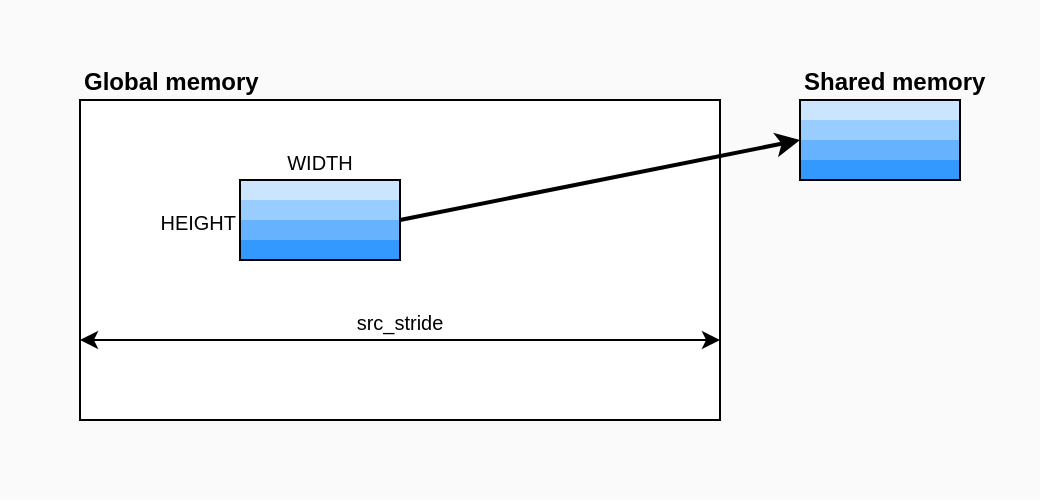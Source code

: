 <mxfile version="26.2.14">
  <diagram name="Page-1" id="mTRPaGfIs2r68YaqRrBq">
    <mxGraphModel dx="967" dy="656" grid="1" gridSize="10" guides="1" tooltips="1" connect="1" arrows="1" fold="1" page="1" pageScale="1" pageWidth="827" pageHeight="1169" math="0" shadow="0">
      <root>
        <mxCell id="0" />
        <mxCell id="1" parent="0" />
        <mxCell id="a5m-hGnALrJPA8emmWYi-24" value="" style="rounded=0;whiteSpace=wrap;html=1;strokeColor=none;fillColor=light-dark(#fafafa, #ededed);" vertex="1" parent="1">
          <mxGeometry x="80" y="70" width="520" height="250" as="geometry" />
        </mxCell>
        <mxCell id="a5m-hGnALrJPA8emmWYi-1" value="" style="rounded=0;whiteSpace=wrap;html=1;fillColor=default;" vertex="1" parent="1">
          <mxGeometry x="120" y="120" width="320" height="160" as="geometry" />
        </mxCell>
        <mxCell id="a5m-hGnALrJPA8emmWYi-3" value="Global memory" style="text;html=1;align=left;verticalAlign=bottom;whiteSpace=wrap;rounded=0;fontStyle=1;fontColor=default;" vertex="1" parent="1">
          <mxGeometry x="120" y="90" width="100" height="30" as="geometry" />
        </mxCell>
        <mxCell id="a5m-hGnALrJPA8emmWYi-4" value="" style="rounded=0;whiteSpace=wrap;html=1;fillColor=#CCE5FF;strokeColor=none;" vertex="1" parent="1">
          <mxGeometry x="200" y="160" width="80" height="10" as="geometry" />
        </mxCell>
        <mxCell id="a5m-hGnALrJPA8emmWYi-5" value="" style="rounded=0;whiteSpace=wrap;html=1;fillColor=#99CCFF;strokeColor=none;" vertex="1" parent="1">
          <mxGeometry x="200" y="170" width="80" height="10" as="geometry" />
        </mxCell>
        <mxCell id="a5m-hGnALrJPA8emmWYi-6" value="" style="rounded=0;whiteSpace=wrap;html=1;fillColor=#66B2FF;strokeColor=none;" vertex="1" parent="1">
          <mxGeometry x="200" y="180" width="80" height="10" as="geometry" />
        </mxCell>
        <mxCell id="a5m-hGnALrJPA8emmWYi-7" value="" style="rounded=0;whiteSpace=wrap;html=1;fillColor=#3399FF;strokeColor=none;" vertex="1" parent="1">
          <mxGeometry x="200" y="190" width="80" height="10" as="geometry" />
        </mxCell>
        <mxCell id="a5m-hGnALrJPA8emmWYi-8" value="" style="rounded=0;whiteSpace=wrap;html=1;fillColor=none;" vertex="1" parent="1">
          <mxGeometry x="200" y="160" width="80" height="40" as="geometry" />
        </mxCell>
        <mxCell id="a5m-hGnALrJPA8emmWYi-12" value="" style="rounded=0;whiteSpace=wrap;html=1;fillColor=#CCE5FF;strokeColor=none;" vertex="1" parent="1">
          <mxGeometry x="480" y="120" width="80" height="10" as="geometry" />
        </mxCell>
        <mxCell id="a5m-hGnALrJPA8emmWYi-13" value="" style="rounded=0;whiteSpace=wrap;html=1;fillColor=#99CCFF;strokeColor=none;" vertex="1" parent="1">
          <mxGeometry x="480" y="130" width="80" height="10" as="geometry" />
        </mxCell>
        <mxCell id="a5m-hGnALrJPA8emmWYi-14" value="" style="rounded=0;whiteSpace=wrap;html=1;fillColor=#66B2FF;strokeColor=none;" vertex="1" parent="1">
          <mxGeometry x="480" y="140" width="80" height="10" as="geometry" />
        </mxCell>
        <mxCell id="a5m-hGnALrJPA8emmWYi-15" value="" style="rounded=0;whiteSpace=wrap;html=1;fillColor=#3399FF;strokeColor=none;" vertex="1" parent="1">
          <mxGeometry x="480" y="150" width="80" height="10" as="geometry" />
        </mxCell>
        <mxCell id="a5m-hGnALrJPA8emmWYi-16" value="" style="rounded=0;whiteSpace=wrap;html=1;fillColor=none;" vertex="1" parent="1">
          <mxGeometry x="480" y="120" width="80" height="40" as="geometry" />
        </mxCell>
        <mxCell id="a5m-hGnALrJPA8emmWYi-17" value="Shared memory" style="text;html=1;align=left;verticalAlign=bottom;whiteSpace=wrap;rounded=0;fontStyle=1;fontColor=default;" vertex="1" parent="1">
          <mxGeometry x="480" y="90" width="100" height="30" as="geometry" />
        </mxCell>
        <mxCell id="a5m-hGnALrJPA8emmWYi-18" value="WIDTH" style="text;html=1;align=center;verticalAlign=bottom;whiteSpace=wrap;rounded=0;fontStyle=0;fontSize=10;" vertex="1" parent="1">
          <mxGeometry x="200" y="140" width="80" height="20" as="geometry" />
        </mxCell>
        <mxCell id="a5m-hGnALrJPA8emmWYi-19" value="HEIGHT" style="text;html=1;align=right;verticalAlign=bottom;whiteSpace=wrap;rounded=0;fontStyle=0;fontSize=10;" vertex="1" parent="1">
          <mxGeometry x="140" y="170" width="60" height="20" as="geometry" />
        </mxCell>
        <mxCell id="a5m-hGnALrJPA8emmWYi-21" value="" style="endArrow=classic;html=1;rounded=0;exitX=1;exitY=0.5;exitDx=0;exitDy=0;entryX=0;entryY=0.5;entryDx=0;entryDy=0;strokeWidth=2;" edge="1" parent="1" source="a5m-hGnALrJPA8emmWYi-8" target="a5m-hGnALrJPA8emmWYi-16">
          <mxGeometry width="50" height="50" relative="1" as="geometry">
            <mxPoint x="280" y="190" as="sourcePoint" />
            <mxPoint x="330" y="140" as="targetPoint" />
          </mxGeometry>
        </mxCell>
        <mxCell id="a5m-hGnALrJPA8emmWYi-22" value="" style="endArrow=classic;startArrow=classic;html=1;rounded=0;exitX=0;exitY=0.75;exitDx=0;exitDy=0;entryX=1;entryY=0.75;entryDx=0;entryDy=0;strokeWidth=1;" edge="1" parent="1" source="a5m-hGnALrJPA8emmWYi-1" target="a5m-hGnALrJPA8emmWYi-1">
          <mxGeometry width="50" height="50" relative="1" as="geometry">
            <mxPoint x="240" y="265" as="sourcePoint" />
            <mxPoint x="290" y="215" as="targetPoint" />
          </mxGeometry>
        </mxCell>
        <mxCell id="a5m-hGnALrJPA8emmWYi-23" value="src_stride" style="text;html=1;align=center;verticalAlign=bottom;whiteSpace=wrap;rounded=0;fontStyle=0;fontSize=10;" vertex="1" parent="1">
          <mxGeometry x="250" y="220" width="60" height="20" as="geometry" />
        </mxCell>
      </root>
    </mxGraphModel>
  </diagram>
</mxfile>
